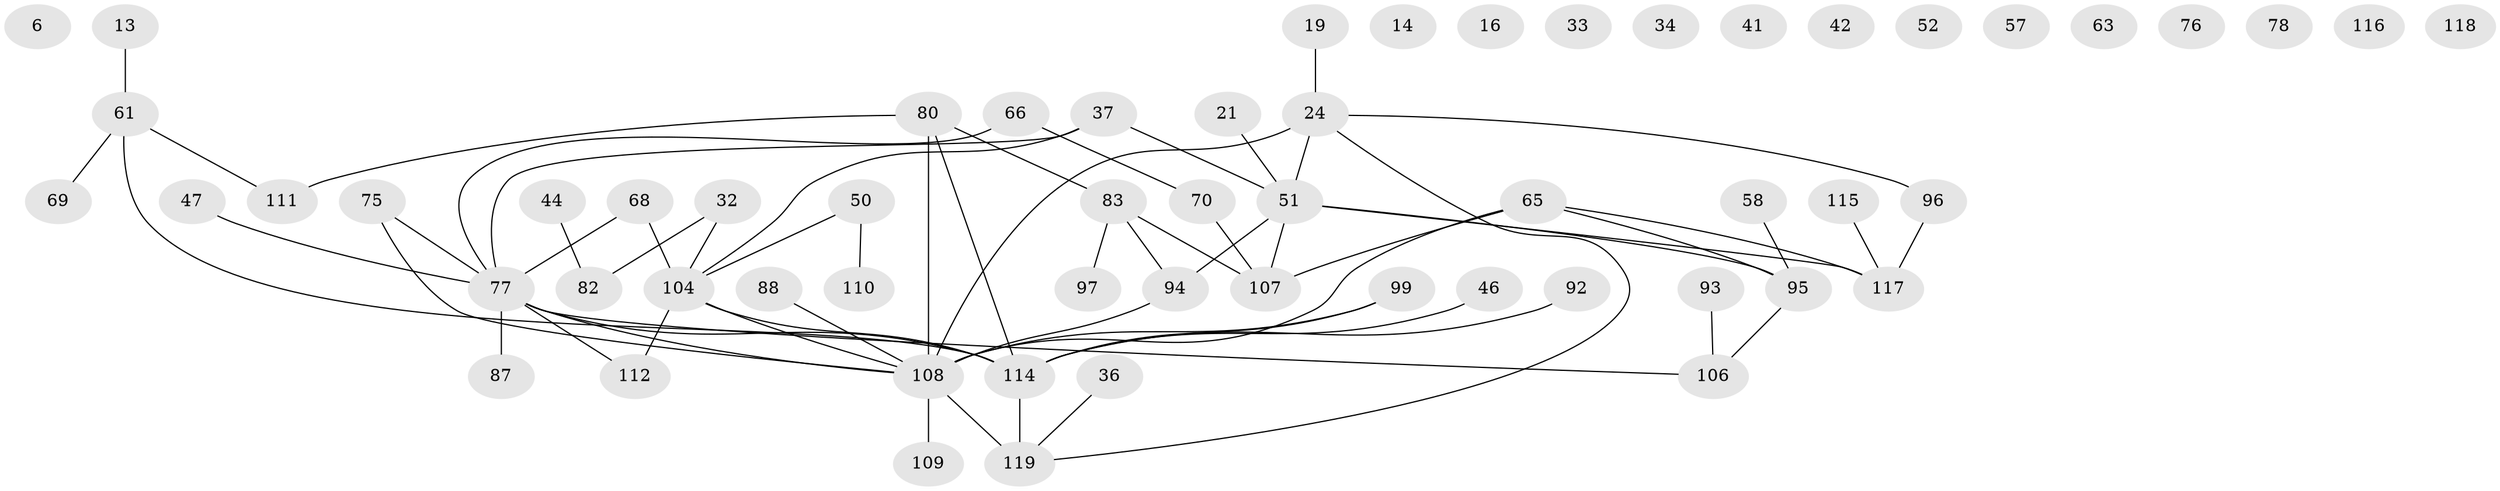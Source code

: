 // original degree distribution, {3: 0.2184873949579832, 6: 0.04201680672268908, 1: 0.2184873949579832, 8: 0.008403361344537815, 0: 0.11764705882352941, 2: 0.2184873949579832, 4: 0.14285714285714285, 5: 0.03361344537815126}
// Generated by graph-tools (version 1.1) at 2025/40/03/09/25 04:40:33]
// undirected, 59 vertices, 64 edges
graph export_dot {
graph [start="1"]
  node [color=gray90,style=filled];
  6;
  13;
  14;
  16;
  19;
  21;
  24;
  32;
  33;
  34;
  36;
  37;
  41;
  42;
  44 [super="+23"];
  46;
  47;
  50;
  51 [super="+5"];
  52;
  57;
  58;
  61 [super="+59"];
  63;
  65 [super="+35+54"];
  66;
  68;
  69;
  70;
  75;
  76;
  77 [super="+72"];
  78;
  80 [super="+79"];
  82;
  83;
  87;
  88;
  92;
  93;
  94 [super="+55"];
  95 [super="+48"];
  96 [super="+43"];
  97;
  99 [super="+45"];
  104 [super="+2+100"];
  106 [super="+71+81"];
  107 [super="+49"];
  108 [super="+29+103+91+105"];
  109;
  110;
  111 [super="+74"];
  112 [super="+31+90"];
  114 [super="+10+73+113+89"];
  115;
  116;
  117 [super="+56"];
  118;
  119 [super="+12+98"];
  13 -- 61;
  19 -- 24;
  21 -- 51;
  24 -- 51 [weight=2];
  24 -- 119;
  24 -- 96;
  24 -- 108;
  32 -- 82;
  32 -- 104;
  36 -- 119;
  37 -- 51 [weight=2];
  37 -- 104 [weight=2];
  37 -- 77;
  44 -- 82;
  46 -- 114;
  47 -- 77;
  50 -- 110;
  50 -- 104;
  51 -- 117 [weight=2];
  51 -- 95;
  51 -- 107;
  51 -- 94;
  58 -- 95;
  61 -- 69;
  61 -- 111;
  61 -- 114 [weight=2];
  65 -- 117;
  65 -- 107 [weight=2];
  65 -- 95;
  65 -- 108 [weight=3];
  66 -- 70;
  66 -- 77;
  68 -- 104;
  68 -- 77;
  70 -- 107;
  75 -- 77;
  75 -- 108;
  77 -- 106 [weight=2];
  77 -- 87;
  77 -- 114 [weight=2];
  77 -- 108;
  77 -- 112;
  80 -- 114;
  80 -- 111 [weight=2];
  80 -- 83;
  80 -- 108 [weight=2];
  83 -- 94;
  83 -- 97;
  83 -- 107;
  88 -- 108;
  92 -- 114;
  93 -- 106;
  94 -- 108 [weight=2];
  95 -- 106 [weight=2];
  96 -- 117;
  99 -- 114;
  99 -- 108;
  104 -- 114;
  104 -- 108 [weight=2];
  104 -- 112;
  108 -- 119;
  108 -- 109 [weight=2];
  114 -- 119 [weight=2];
  115 -- 117;
}
